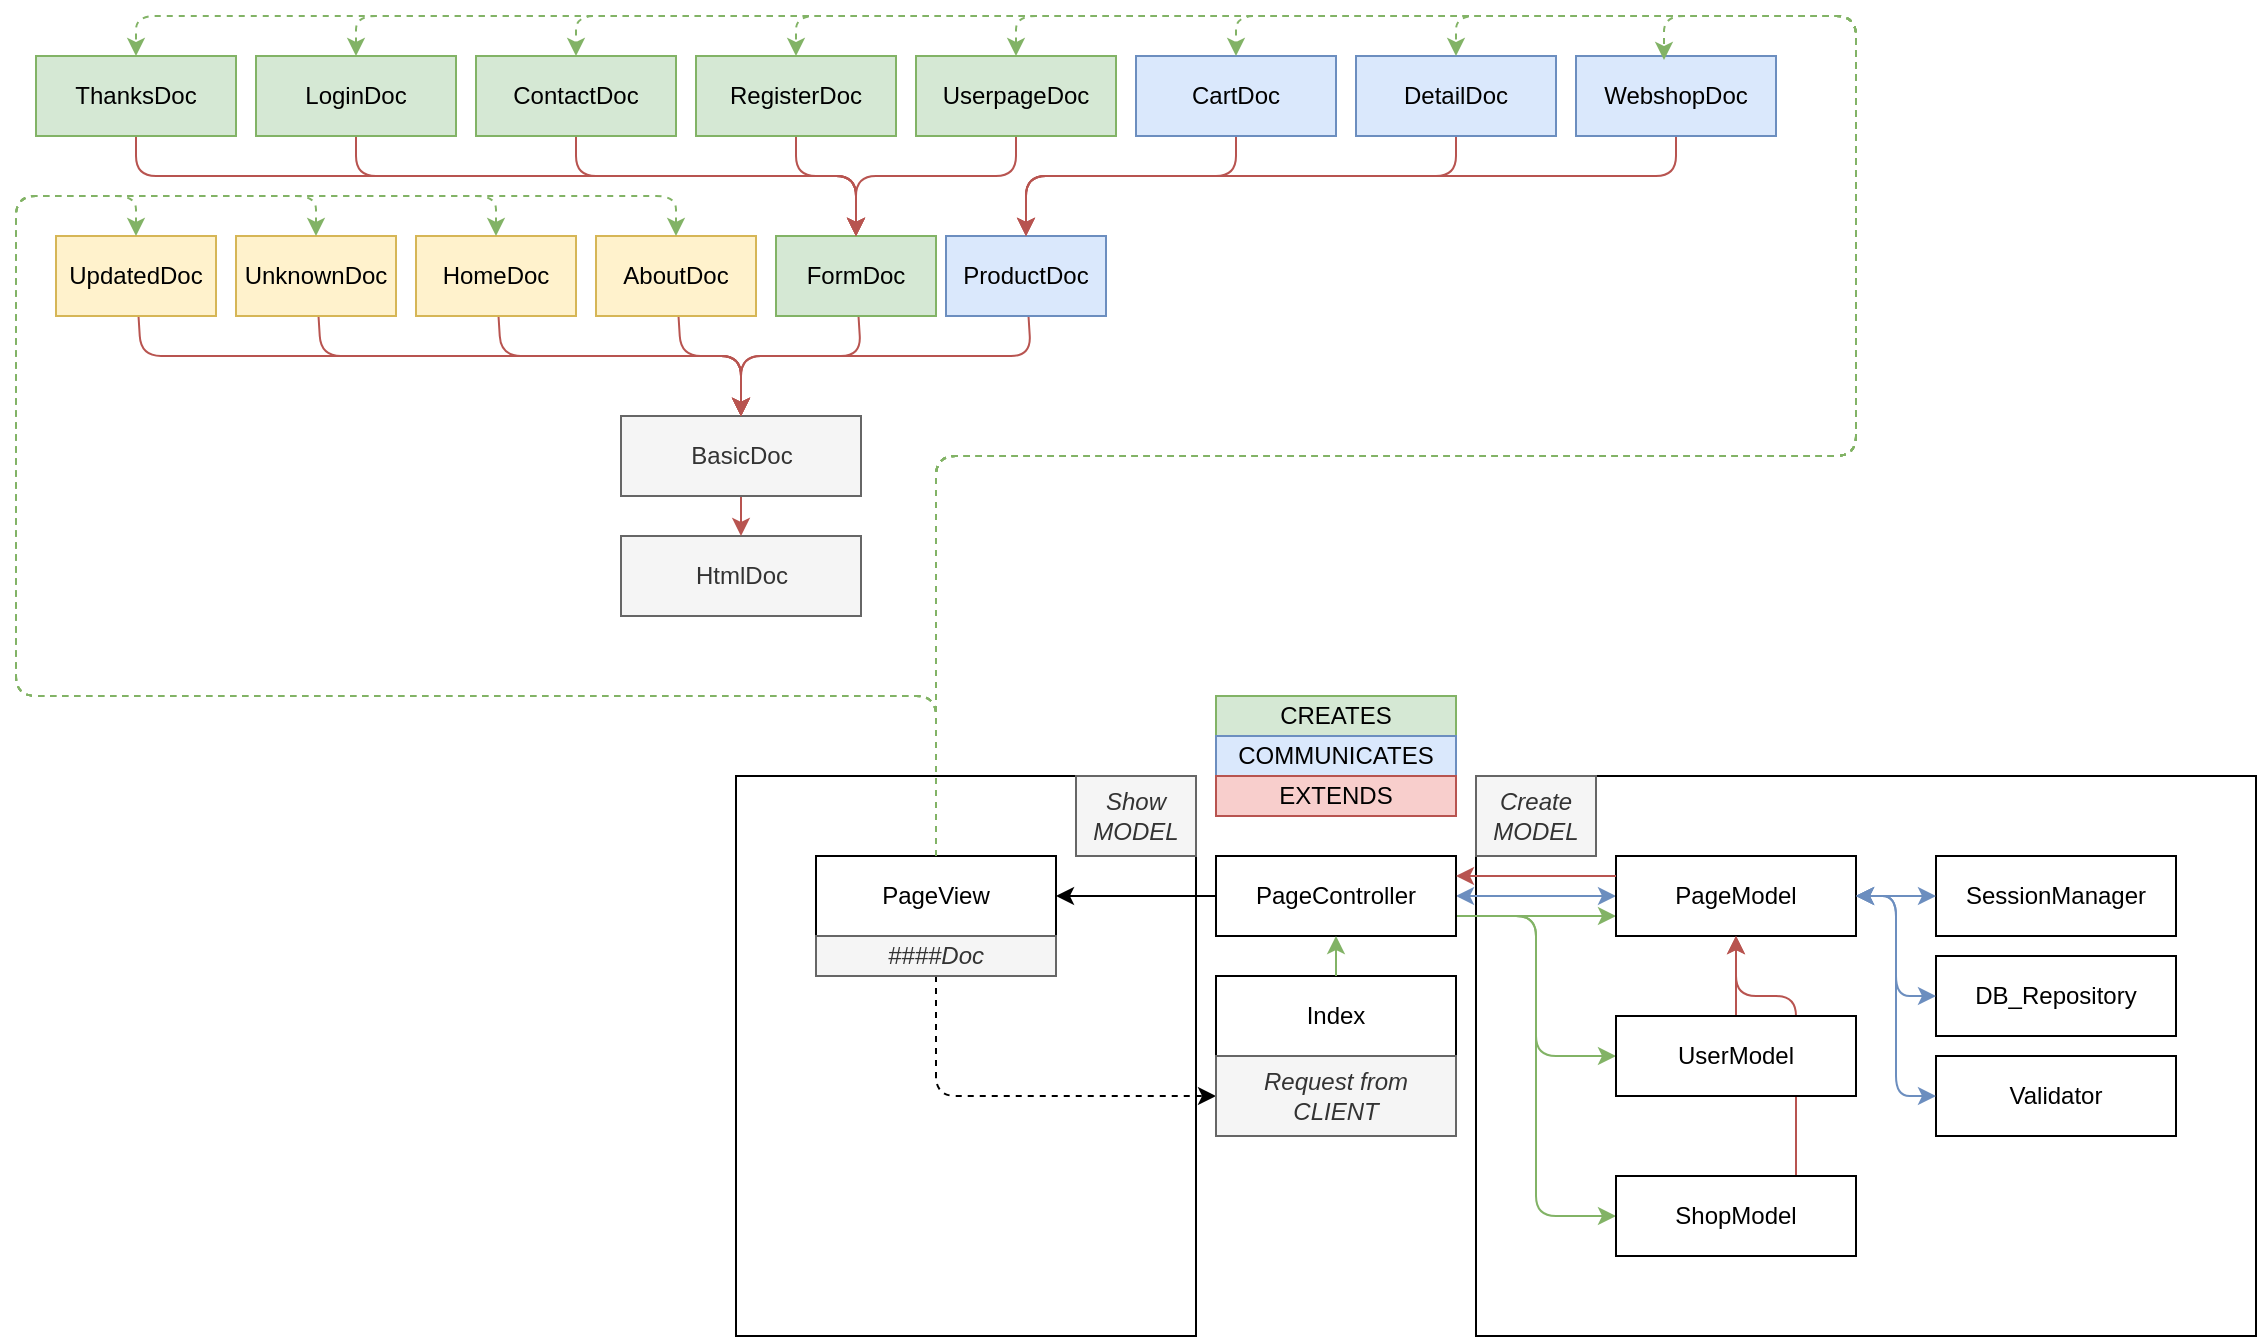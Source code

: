 <mxfile>
    <diagram id="zwhzx0fq_dn5bXMq_F6X" name="Page-1">
        <mxGraphModel dx="1461" dy="688" grid="1" gridSize="10" guides="1" tooltips="1" connect="1" arrows="1" fold="1" page="1" pageScale="1" pageWidth="1169" pageHeight="827" math="0" shadow="0">
            <root>
                <mxCell id="0"/>
                <mxCell id="1" parent="0"/>
                <mxCell id="119" value="&lt;i&gt;&lt;br&gt;&lt;/i&gt;" style="whiteSpace=wrap;html=1;" vertex="1" parent="1">
                    <mxGeometry x="770" y="400" width="390" height="280" as="geometry"/>
                </mxCell>
                <mxCell id="118" value="&lt;i&gt;&lt;br&gt;&lt;/i&gt;" style="whiteSpace=wrap;html=1;" vertex="1" parent="1">
                    <mxGeometry x="400" y="400" width="230" height="280" as="geometry"/>
                </mxCell>
                <mxCell id="54" value="&lt;i&gt;Show&lt;br&gt;MODEL&lt;br&gt;&lt;/i&gt;" style="whiteSpace=wrap;html=1;fillColor=#f5f5f5;fontColor=#333333;strokeColor=#666666;" vertex="1" parent="1">
                    <mxGeometry x="570" y="400" width="60" height="40" as="geometry"/>
                </mxCell>
                <mxCell id="2" value="HtmlDoc" style="whiteSpace=wrap;html=1;fillColor=#f5f5f5;strokeColor=#666666;fontColor=#333333;" parent="1" vertex="1">
                    <mxGeometry x="342.5" y="280" width="120" height="40" as="geometry"/>
                </mxCell>
                <mxCell id="10" style="edgeStyle=none;html=1;exitX=0.5;exitY=1;exitDx=0;exitDy=0;entryX=0.5;entryY=0;entryDx=0;entryDy=0;fillColor=#f8cecc;strokeColor=#b85450;" parent="1" source="3" target="2" edge="1">
                    <mxGeometry relative="1" as="geometry"/>
                </mxCell>
                <mxCell id="3" value="BasicDoc" style="whiteSpace=wrap;html=1;fillColor=#f5f5f5;strokeColor=#666666;fontColor=#333333;" parent="1" vertex="1">
                    <mxGeometry x="342.5" y="220" width="120" height="40" as="geometry"/>
                </mxCell>
                <mxCell id="18" style="edgeStyle=none;html=1;fillColor=#f8cecc;strokeColor=#b85450;" parent="1" source="4" target="3" edge="1">
                    <mxGeometry relative="1" as="geometry">
                        <Array as="points">
                            <mxPoint x="372.5" y="190"/>
                            <mxPoint x="402.5" y="190"/>
                        </Array>
                    </mxGeometry>
                </mxCell>
                <mxCell id="4" value="AboutDoc" style="whiteSpace=wrap;html=1;fillColor=#fff2cc;strokeColor=#d6b656;" parent="1" vertex="1">
                    <mxGeometry x="330" y="130" width="80" height="40" as="geometry"/>
                </mxCell>
                <mxCell id="17" style="edgeStyle=none;html=1;fillColor=#f8cecc;strokeColor=#b85450;" parent="1" source="5" target="3" edge="1">
                    <mxGeometry relative="1" as="geometry">
                        <Array as="points">
                            <mxPoint x="282.5" y="190"/>
                            <mxPoint x="402.5" y="190"/>
                        </Array>
                    </mxGeometry>
                </mxCell>
                <mxCell id="5" value="HomeDoc" style="whiteSpace=wrap;html=1;fillColor=#fff2cc;strokeColor=#d6b656;" parent="1" vertex="1">
                    <mxGeometry x="240" y="130" width="80" height="40" as="geometry"/>
                </mxCell>
                <mxCell id="83" style="edgeStyle=none;html=1;startArrow=none;startFill=0;fillColor=#f8cecc;strokeColor=#b85450;" edge="1" parent="1" source="6" target="3">
                    <mxGeometry relative="1" as="geometry">
                        <Array as="points">
                            <mxPoint x="462.5" y="190"/>
                            <mxPoint x="402.5" y="190"/>
                        </Array>
                    </mxGeometry>
                </mxCell>
                <mxCell id="6" value="FormDoc" style="whiteSpace=wrap;html=1;fillColor=#d5e8d4;strokeColor=#82b366;" parent="1" vertex="1">
                    <mxGeometry x="420" y="130" width="80" height="40" as="geometry"/>
                </mxCell>
                <mxCell id="20" style="edgeStyle=none;html=1;fillColor=#f8cecc;strokeColor=#b85450;" parent="1" source="7" target="3" edge="1">
                    <mxGeometry relative="1" as="geometry">
                        <Array as="points">
                            <mxPoint x="547.5" y="190"/>
                            <mxPoint x="402.5" y="190"/>
                        </Array>
                    </mxGeometry>
                </mxCell>
                <mxCell id="7" value="ProductDoc" style="whiteSpace=wrap;html=1;fillColor=#dae8fc;strokeColor=#6c8ebf;" parent="1" vertex="1">
                    <mxGeometry x="505" y="130" width="80" height="40" as="geometry"/>
                </mxCell>
                <mxCell id="21" style="edgeStyle=none;html=1;fillColor=#f8cecc;strokeColor=#b85450;" parent="1" source="8" target="6" edge="1">
                    <mxGeometry relative="1" as="geometry">
                        <Array as="points">
                            <mxPoint x="320" y="100"/>
                            <mxPoint x="460" y="100"/>
                        </Array>
                    </mxGeometry>
                </mxCell>
                <mxCell id="8" value="ContactDoc" style="whiteSpace=wrap;html=1;fillColor=#d5e8d4;strokeColor=#82b366;" parent="1" vertex="1">
                    <mxGeometry x="270" y="40" width="100" height="40" as="geometry"/>
                </mxCell>
                <mxCell id="22" style="edgeStyle=none;html=1;fillColor=#f8cecc;strokeColor=#b85450;" parent="1" source="9" target="6" edge="1">
                    <mxGeometry relative="1" as="geometry">
                        <Array as="points">
                            <mxPoint x="210" y="100"/>
                            <mxPoint x="460" y="100"/>
                        </Array>
                    </mxGeometry>
                </mxCell>
                <mxCell id="9" value="LoginDoc" style="whiteSpace=wrap;html=1;fillColor=#d5e8d4;strokeColor=#82b366;" parent="1" vertex="1">
                    <mxGeometry x="160" y="40" width="100" height="40" as="geometry"/>
                </mxCell>
                <mxCell id="24" style="edgeStyle=none;html=1;fillColor=#f8cecc;strokeColor=#b85450;" parent="1" source="23" target="6" edge="1">
                    <mxGeometry relative="1" as="geometry">
                        <Array as="points">
                            <mxPoint x="430" y="100"/>
                            <mxPoint x="460" y="100"/>
                        </Array>
                    </mxGeometry>
                </mxCell>
                <mxCell id="23" value="RegisterDoc" style="whiteSpace=wrap;html=1;fillColor=#d5e8d4;strokeColor=#82b366;" parent="1" vertex="1">
                    <mxGeometry x="380" y="40" width="100" height="40" as="geometry"/>
                </mxCell>
                <mxCell id="28" style="edgeStyle=none;html=1;fillColor=#f8cecc;strokeColor=#b85450;" parent="1" source="27" target="6" edge="1">
                    <mxGeometry relative="1" as="geometry">
                        <Array as="points">
                            <mxPoint x="540" y="100"/>
                            <mxPoint x="460" y="100"/>
                        </Array>
                    </mxGeometry>
                </mxCell>
                <mxCell id="27" value="UserpageDoc" style="whiteSpace=wrap;html=1;fillColor=#d5e8d4;strokeColor=#82b366;" parent="1" vertex="1">
                    <mxGeometry x="490" y="40" width="100" height="40" as="geometry"/>
                </mxCell>
                <mxCell id="33" style="edgeStyle=none;html=1;fillColor=#f8cecc;strokeColor=#b85450;" parent="1" source="29" target="7" edge="1">
                    <mxGeometry relative="1" as="geometry">
                        <Array as="points">
                            <mxPoint x="650" y="100"/>
                            <mxPoint x="545" y="100"/>
                        </Array>
                    </mxGeometry>
                </mxCell>
                <mxCell id="29" value="CartDoc" style="whiteSpace=wrap;html=1;fillColor=#dae8fc;strokeColor=#6c8ebf;" parent="1" vertex="1">
                    <mxGeometry x="600" y="40" width="100" height="40" as="geometry"/>
                </mxCell>
                <mxCell id="34" style="edgeStyle=none;html=1;fillColor=#f8cecc;strokeColor=#b85450;" parent="1" source="30" target="7" edge="1">
                    <mxGeometry relative="1" as="geometry">
                        <Array as="points">
                            <mxPoint x="760" y="100"/>
                            <mxPoint x="545" y="100"/>
                        </Array>
                    </mxGeometry>
                </mxCell>
                <mxCell id="30" value="DetailDoc" style="whiteSpace=wrap;html=1;fillColor=#dae8fc;strokeColor=#6c8ebf;" parent="1" vertex="1">
                    <mxGeometry x="710" y="40" width="100" height="40" as="geometry"/>
                </mxCell>
                <mxCell id="35" style="edgeStyle=none;html=1;fillColor=#f8cecc;strokeColor=#b85450;" parent="1" source="31" target="7" edge="1">
                    <mxGeometry relative="1" as="geometry">
                        <Array as="points">
                            <mxPoint x="870" y="100"/>
                            <mxPoint x="545" y="100"/>
                        </Array>
                    </mxGeometry>
                </mxCell>
                <mxCell id="31" value="WebshopDoc" style="whiteSpace=wrap;html=1;fillColor=#dae8fc;strokeColor=#6c8ebf;" parent="1" vertex="1">
                    <mxGeometry x="820" y="40" width="100" height="40" as="geometry"/>
                </mxCell>
                <mxCell id="42" style="edgeStyle=none;html=1;entryX=0;entryY=0.5;entryDx=0;entryDy=0;fillColor=#d5e8d4;strokeColor=#82b366;exitX=1;exitY=0.75;exitDx=0;exitDy=0;" edge="1" parent="1" source="36" target="40">
                    <mxGeometry relative="1" as="geometry">
                        <Array as="points">
                            <mxPoint x="800" y="470"/>
                            <mxPoint x="800" y="540"/>
                        </Array>
                    </mxGeometry>
                </mxCell>
                <mxCell id="43" style="edgeStyle=none;html=1;entryX=0;entryY=0.5;entryDx=0;entryDy=0;fillColor=#d5e8d4;strokeColor=#82b366;exitX=1;exitY=0.75;exitDx=0;exitDy=0;" edge="1" parent="1" source="36" target="39">
                    <mxGeometry relative="1" as="geometry">
                        <Array as="points">
                            <mxPoint x="800" y="470"/>
                            <mxPoint x="800" y="620"/>
                        </Array>
                    </mxGeometry>
                </mxCell>
                <mxCell id="44" style="edgeStyle=none;html=1;startArrow=classic;startFill=1;fillColor=#dae8fc;strokeColor=#6c8ebf;entryX=0;entryY=0.5;entryDx=0;entryDy=0;exitX=1;exitY=0.5;exitDx=0;exitDy=0;" edge="1" parent="1" source="36" target="38">
                    <mxGeometry relative="1" as="geometry"/>
                </mxCell>
                <mxCell id="45" style="edgeStyle=none;html=1;exitX=0;exitY=0.5;exitDx=0;exitDy=0;" edge="1" parent="1" source="36">
                    <mxGeometry relative="1" as="geometry">
                        <mxPoint x="560" y="460" as="targetPoint"/>
                    </mxGeometry>
                </mxCell>
                <mxCell id="46" style="edgeStyle=none;html=1;exitX=1;exitY=0.75;exitDx=0;exitDy=0;entryX=0;entryY=0.75;entryDx=0;entryDy=0;startArrow=none;startFill=0;fillColor=#d5e8d4;strokeColor=#82b366;" edge="1" parent="1" source="36" target="38">
                    <mxGeometry relative="1" as="geometry"/>
                </mxCell>
                <mxCell id="36" value="PageController" style="whiteSpace=wrap;html=1;" vertex="1" parent="1">
                    <mxGeometry x="640" y="440" width="120" height="40" as="geometry"/>
                </mxCell>
                <mxCell id="38" value="PageModel" style="whiteSpace=wrap;html=1;" vertex="1" parent="1">
                    <mxGeometry x="840" y="440" width="120" height="40" as="geometry"/>
                </mxCell>
                <mxCell id="53" style="edgeStyle=none;html=1;exitX=0.75;exitY=0;exitDx=0;exitDy=0;entryX=0.5;entryY=1;entryDx=0;entryDy=0;startArrow=none;startFill=0;fillColor=#f8cecc;strokeColor=#b85450;" edge="1" parent="1" source="39" target="38">
                    <mxGeometry relative="1" as="geometry">
                        <Array as="points">
                            <mxPoint x="930" y="510"/>
                            <mxPoint x="900" y="510"/>
                        </Array>
                    </mxGeometry>
                </mxCell>
                <mxCell id="39" value="ShopModel" style="whiteSpace=wrap;html=1;" vertex="1" parent="1">
                    <mxGeometry x="840" y="600" width="120" height="40" as="geometry"/>
                </mxCell>
                <mxCell id="51" style="edgeStyle=none;html=1;exitX=0.5;exitY=0;exitDx=0;exitDy=0;entryX=0.5;entryY=1;entryDx=0;entryDy=0;startArrow=none;startFill=0;fillColor=#f8cecc;strokeColor=#b85450;" edge="1" parent="1" source="40" target="38">
                    <mxGeometry relative="1" as="geometry"/>
                </mxCell>
                <mxCell id="40" value="UserModel" style="whiteSpace=wrap;html=1;" vertex="1" parent="1">
                    <mxGeometry x="840" y="520" width="120" height="40" as="geometry"/>
                </mxCell>
                <mxCell id="47" value="CREATES" style="whiteSpace=wrap;html=1;fillColor=#d5e8d4;strokeColor=#82b366;" vertex="1" parent="1">
                    <mxGeometry x="640" y="360" width="120" height="20" as="geometry"/>
                </mxCell>
                <mxCell id="48" value="COMMUNICATES" style="whiteSpace=wrap;html=1;fillColor=#dae8fc;strokeColor=#6c8ebf;" vertex="1" parent="1">
                    <mxGeometry x="640" y="380" width="120" height="20" as="geometry"/>
                </mxCell>
                <mxCell id="50" value="EXTENDS" style="whiteSpace=wrap;html=1;fillColor=#f8cecc;strokeColor=#b85450;" vertex="1" parent="1">
                    <mxGeometry x="640" y="400" width="120" height="20" as="geometry"/>
                </mxCell>
                <mxCell id="55" value="&lt;i&gt;Create&lt;br&gt;MODEL&lt;br&gt;&lt;/i&gt;" style="whiteSpace=wrap;html=1;fillColor=#f5f5f5;fontColor=#333333;strokeColor=#666666;" vertex="1" parent="1">
                    <mxGeometry x="770" y="400" width="60" height="40" as="geometry"/>
                </mxCell>
                <mxCell id="56" value="PageView" style="whiteSpace=wrap;html=1;" vertex="1" parent="1">
                    <mxGeometry x="440" y="440" width="120" height="40" as="geometry"/>
                </mxCell>
                <mxCell id="117" style="edgeStyle=none;html=1;exitX=0.5;exitY=1;exitDx=0;exitDy=0;dashed=1;startArrow=none;startFill=0;entryX=0;entryY=0.5;entryDx=0;entryDy=0;" edge="1" parent="1" source="57" target="115">
                    <mxGeometry relative="1" as="geometry">
                        <mxPoint x="500" y="570" as="targetPoint"/>
                        <Array as="points">
                            <mxPoint x="500" y="560"/>
                        </Array>
                    </mxGeometry>
                </mxCell>
                <mxCell id="57" value="&lt;i&gt;####Doc&lt;/i&gt;" style="whiteSpace=wrap;html=1;fillColor=#f5f5f5;fontColor=#333333;strokeColor=#666666;" vertex="1" parent="1">
                    <mxGeometry x="440" y="480" width="120" height="20" as="geometry"/>
                </mxCell>
                <mxCell id="59" value="SessionManager" style="whiteSpace=wrap;html=1;" vertex="1" parent="1">
                    <mxGeometry x="1000" y="440" width="120" height="40" as="geometry"/>
                </mxCell>
                <mxCell id="60" value="DB_Repository" style="whiteSpace=wrap;html=1;" vertex="1" parent="1">
                    <mxGeometry x="1000" y="490" width="120" height="40" as="geometry"/>
                </mxCell>
                <mxCell id="61" value="Validator" style="whiteSpace=wrap;html=1;" vertex="1" parent="1">
                    <mxGeometry x="1000" y="540" width="120" height="40" as="geometry"/>
                </mxCell>
                <mxCell id="62" style="edgeStyle=none;html=1;startArrow=classic;startFill=1;fillColor=#dae8fc;strokeColor=#6c8ebf;entryX=0;entryY=0.5;entryDx=0;entryDy=0;" edge="1" parent="1" target="59">
                    <mxGeometry relative="1" as="geometry">
                        <mxPoint x="960" y="460" as="sourcePoint"/>
                        <mxPoint x="980" y="400" as="targetPoint"/>
                    </mxGeometry>
                </mxCell>
                <mxCell id="63" style="edgeStyle=none;html=1;startArrow=classic;startFill=1;fillColor=#dae8fc;strokeColor=#6c8ebf;entryX=0;entryY=0.5;entryDx=0;entryDy=0;exitX=1;exitY=0.5;exitDx=0;exitDy=0;" edge="1" parent="1" source="38" target="60">
                    <mxGeometry relative="1" as="geometry">
                        <mxPoint x="970" y="470" as="sourcePoint"/>
                        <mxPoint x="1010" y="430" as="targetPoint"/>
                        <Array as="points">
                            <mxPoint x="980" y="460"/>
                            <mxPoint x="980" y="510"/>
                        </Array>
                    </mxGeometry>
                </mxCell>
                <mxCell id="64" style="edgeStyle=none;html=1;startArrow=classic;startFill=1;fillColor=#dae8fc;strokeColor=#6c8ebf;entryX=0;entryY=0.5;entryDx=0;entryDy=0;" edge="1" parent="1" target="61">
                    <mxGeometry relative="1" as="geometry">
                        <mxPoint x="960" y="460" as="sourcePoint"/>
                        <mxPoint x="980" y="620" as="targetPoint"/>
                        <Array as="points">
                            <mxPoint x="980" y="460"/>
                            <mxPoint x="980" y="560"/>
                        </Array>
                    </mxGeometry>
                </mxCell>
                <mxCell id="96" style="edgeStyle=none;html=1;startArrow=none;startFill=0;fillColor=#f8cecc;strokeColor=#b85450;" edge="1" parent="1" source="66" target="6">
                    <mxGeometry relative="1" as="geometry">
                        <mxPoint x="100" y="110" as="targetPoint"/>
                        <Array as="points">
                            <mxPoint x="100" y="100"/>
                            <mxPoint x="460" y="100"/>
                        </Array>
                    </mxGeometry>
                </mxCell>
                <mxCell id="66" value="ThanksDoc" style="whiteSpace=wrap;html=1;fillColor=#d5e8d4;strokeColor=#82b366;" vertex="1" parent="1">
                    <mxGeometry x="50" y="40" width="100" height="40" as="geometry"/>
                </mxCell>
                <mxCell id="86" style="edgeStyle=none;html=1;startArrow=none;startFill=0;fillColor=#f8cecc;strokeColor=#b85450;" edge="1" parent="1" source="72" target="3">
                    <mxGeometry relative="1" as="geometry">
                        <Array as="points">
                            <mxPoint x="102.5" y="190"/>
                            <mxPoint x="402.5" y="190"/>
                        </Array>
                    </mxGeometry>
                </mxCell>
                <mxCell id="72" value="UpdatedDoc" style="whiteSpace=wrap;html=1;fillColor=#fff2cc;strokeColor=#d6b656;" vertex="1" parent="1">
                    <mxGeometry x="60" y="130" width="80" height="40" as="geometry"/>
                </mxCell>
                <mxCell id="85" style="edgeStyle=none;html=1;startArrow=none;startFill=0;fillColor=#f8cecc;strokeColor=#b85450;" edge="1" parent="1" source="73" target="3">
                    <mxGeometry relative="1" as="geometry">
                        <Array as="points">
                            <mxPoint x="192.5" y="190"/>
                            <mxPoint x="402.5" y="190"/>
                        </Array>
                    </mxGeometry>
                </mxCell>
                <mxCell id="73" value="UnknownDoc" style="whiteSpace=wrap;html=1;fillColor=#fff2cc;strokeColor=#d6b656;" vertex="1" parent="1">
                    <mxGeometry x="150" y="130" width="80" height="40" as="geometry"/>
                </mxCell>
                <mxCell id="99" style="edgeStyle=none;html=1;exitX=0.5;exitY=0;exitDx=0;exitDy=0;fillColor=#d5e8d4;strokeColor=#82b366;entryX=0.5;entryY=0;entryDx=0;entryDy=0;dashed=1;" edge="1" parent="1" source="56" target="23">
                    <mxGeometry relative="1" as="geometry">
                        <mxPoint x="430" y="20" as="targetPoint"/>
                        <mxPoint x="500" y="414" as="sourcePoint"/>
                        <Array as="points">
                            <mxPoint x="500" y="240"/>
                            <mxPoint x="960" y="240"/>
                            <mxPoint x="960" y="20"/>
                            <mxPoint x="430" y="20"/>
                        </Array>
                    </mxGeometry>
                </mxCell>
                <mxCell id="100" style="edgeStyle=none;html=1;exitX=0.5;exitY=0;exitDx=0;exitDy=0;fillColor=#d5e8d4;strokeColor=#82b366;entryX=0.5;entryY=0;entryDx=0;entryDy=0;dashed=1;" edge="1" parent="1" target="66">
                    <mxGeometry relative="1" as="geometry">
                        <mxPoint x="430" y="40" as="targetPoint"/>
                        <mxPoint x="500" y="440" as="sourcePoint"/>
                        <Array as="points">
                            <mxPoint x="500" y="240"/>
                            <mxPoint x="960" y="240"/>
                            <mxPoint x="960" y="20"/>
                            <mxPoint x="100" y="20"/>
                        </Array>
                    </mxGeometry>
                </mxCell>
                <mxCell id="101" style="edgeStyle=none;html=1;exitX=0.5;exitY=0;exitDx=0;exitDy=0;fillColor=#d5e8d4;strokeColor=#82b366;entryX=0.5;entryY=0;entryDx=0;entryDy=0;dashed=1;" edge="1" parent="1" target="9">
                    <mxGeometry relative="1" as="geometry">
                        <mxPoint x="100" y="40" as="targetPoint"/>
                        <mxPoint x="500" y="440" as="sourcePoint"/>
                        <Array as="points">
                            <mxPoint x="500" y="240"/>
                            <mxPoint x="960" y="240"/>
                            <mxPoint x="960" y="20"/>
                            <mxPoint x="210" y="20"/>
                        </Array>
                    </mxGeometry>
                </mxCell>
                <mxCell id="102" style="edgeStyle=none;html=1;exitX=0.5;exitY=0;exitDx=0;exitDy=0;fillColor=#d5e8d4;strokeColor=#82b366;entryX=0.5;entryY=0;entryDx=0;entryDy=0;dashed=1;" edge="1" parent="1" target="8">
                    <mxGeometry relative="1" as="geometry">
                        <mxPoint x="100" y="40" as="targetPoint"/>
                        <mxPoint x="500" y="440" as="sourcePoint"/>
                        <Array as="points">
                            <mxPoint x="500" y="240"/>
                            <mxPoint x="960" y="240"/>
                            <mxPoint x="960" y="20"/>
                            <mxPoint x="320" y="20"/>
                        </Array>
                    </mxGeometry>
                </mxCell>
                <mxCell id="103" style="edgeStyle=none;html=1;exitX=0.5;exitY=0;exitDx=0;exitDy=0;fillColor=#d5e8d4;strokeColor=#82b366;entryX=0.5;entryY=0;entryDx=0;entryDy=0;dashed=1;" edge="1" parent="1" target="27">
                    <mxGeometry relative="1" as="geometry">
                        <mxPoint x="100" y="40" as="targetPoint"/>
                        <mxPoint x="500" y="440" as="sourcePoint"/>
                        <Array as="points">
                            <mxPoint x="500" y="240"/>
                            <mxPoint x="960" y="240"/>
                            <mxPoint x="960" y="20"/>
                            <mxPoint x="540" y="20"/>
                        </Array>
                    </mxGeometry>
                </mxCell>
                <mxCell id="104" style="edgeStyle=none;html=1;exitX=0.5;exitY=0;exitDx=0;exitDy=0;fillColor=#d5e8d4;strokeColor=#82b366;entryX=0.5;entryY=0;entryDx=0;entryDy=0;dashed=1;" edge="1" parent="1" target="29">
                    <mxGeometry relative="1" as="geometry">
                        <mxPoint x="100" y="40" as="targetPoint"/>
                        <mxPoint x="500" y="440" as="sourcePoint"/>
                        <Array as="points">
                            <mxPoint x="500" y="240"/>
                            <mxPoint x="960" y="240"/>
                            <mxPoint x="960" y="20"/>
                            <mxPoint x="650" y="20"/>
                        </Array>
                    </mxGeometry>
                </mxCell>
                <mxCell id="105" style="edgeStyle=none;html=1;exitX=0.5;exitY=0;exitDx=0;exitDy=0;fillColor=#d5e8d4;strokeColor=#82b366;entryX=0.5;entryY=0;entryDx=0;entryDy=0;dashed=1;" edge="1" parent="1" target="30">
                    <mxGeometry relative="1" as="geometry">
                        <mxPoint x="100" y="40" as="targetPoint"/>
                        <mxPoint x="500" y="440" as="sourcePoint"/>
                        <Array as="points">
                            <mxPoint x="500" y="240"/>
                            <mxPoint x="960" y="240"/>
                            <mxPoint x="960" y="20"/>
                            <mxPoint x="760" y="20"/>
                        </Array>
                    </mxGeometry>
                </mxCell>
                <mxCell id="106" style="edgeStyle=none;html=1;exitX=0.5;exitY=0;exitDx=0;exitDy=0;fillColor=#d5e8d4;strokeColor=#82b366;entryX=0.44;entryY=0.05;entryDx=0;entryDy=0;dashed=1;entryPerimeter=0;" edge="1" parent="1" target="31">
                    <mxGeometry relative="1" as="geometry">
                        <mxPoint x="100" y="40" as="targetPoint"/>
                        <mxPoint x="500" y="440" as="sourcePoint"/>
                        <Array as="points">
                            <mxPoint x="500" y="240"/>
                            <mxPoint x="960" y="240"/>
                            <mxPoint x="960" y="20"/>
                            <mxPoint x="864" y="20"/>
                        </Array>
                    </mxGeometry>
                </mxCell>
                <mxCell id="107" style="edgeStyle=none;html=1;exitX=0.5;exitY=0;exitDx=0;exitDy=0;fillColor=#d5e8d4;strokeColor=#82b366;entryX=0.5;entryY=0;entryDx=0;entryDy=0;dashed=1;" edge="1" parent="1" target="4">
                    <mxGeometry relative="1" as="geometry">
                        <mxPoint x="864" y="42" as="targetPoint"/>
                        <mxPoint x="500" y="440" as="sourcePoint"/>
                        <Array as="points">
                            <mxPoint x="500" y="360"/>
                            <mxPoint x="40" y="360"/>
                            <mxPoint x="40" y="110"/>
                            <mxPoint x="370" y="110"/>
                        </Array>
                    </mxGeometry>
                </mxCell>
                <mxCell id="108" style="edgeStyle=none;html=1;exitX=0.5;exitY=0;exitDx=0;exitDy=0;fillColor=#d5e8d4;strokeColor=#82b366;entryX=0.5;entryY=0;entryDx=0;entryDy=0;dashed=1;" edge="1" parent="1" target="5">
                    <mxGeometry relative="1" as="geometry">
                        <mxPoint x="370" y="130" as="targetPoint"/>
                        <mxPoint x="500" y="440" as="sourcePoint"/>
                        <Array as="points">
                            <mxPoint x="500" y="360"/>
                            <mxPoint x="40" y="360"/>
                            <mxPoint x="40" y="110"/>
                            <mxPoint x="280" y="110"/>
                        </Array>
                    </mxGeometry>
                </mxCell>
                <mxCell id="109" style="edgeStyle=none;html=1;exitX=0.5;exitY=0;exitDx=0;exitDy=0;fillColor=#d5e8d4;strokeColor=#82b366;entryX=0.5;entryY=0;entryDx=0;entryDy=0;dashed=1;" edge="1" parent="1" target="73">
                    <mxGeometry relative="1" as="geometry">
                        <mxPoint x="370" y="130" as="targetPoint"/>
                        <mxPoint x="500" y="440" as="sourcePoint"/>
                        <Array as="points">
                            <mxPoint x="500" y="360"/>
                            <mxPoint x="40" y="360"/>
                            <mxPoint x="40" y="110"/>
                            <mxPoint x="190" y="110"/>
                        </Array>
                    </mxGeometry>
                </mxCell>
                <mxCell id="110" style="edgeStyle=none;html=1;exitX=0.5;exitY=0;exitDx=0;exitDy=0;fillColor=#d5e8d4;strokeColor=#82b366;entryX=0.5;entryY=0;entryDx=0;entryDy=0;dashed=1;" edge="1" parent="1" target="72">
                    <mxGeometry relative="1" as="geometry">
                        <mxPoint x="370" y="130" as="targetPoint"/>
                        <mxPoint x="500" y="440" as="sourcePoint"/>
                        <Array as="points">
                            <mxPoint x="500" y="360"/>
                            <mxPoint x="40" y="360"/>
                            <mxPoint x="40" y="110"/>
                            <mxPoint x="100" y="110"/>
                        </Array>
                    </mxGeometry>
                </mxCell>
                <mxCell id="112" style="edgeStyle=none;html=1;exitX=0;exitY=0.25;exitDx=0;exitDy=0;entryX=1;entryY=0.25;entryDx=0;entryDy=0;startArrow=none;startFill=0;fillColor=#f8cecc;strokeColor=#b85450;" edge="1" parent="1" source="38" target="36">
                    <mxGeometry relative="1" as="geometry">
                        <mxPoint x="910" y="530" as="sourcePoint"/>
                        <mxPoint x="910" y="490" as="targetPoint"/>
                    </mxGeometry>
                </mxCell>
                <mxCell id="114" value="Index" style="whiteSpace=wrap;html=1;" vertex="1" parent="1">
                    <mxGeometry x="640" y="500" width="120" height="40" as="geometry"/>
                </mxCell>
                <mxCell id="115" value="Request from&lt;br&gt;CLIENT" style="whiteSpace=wrap;html=1;fillColor=#f5f5f5;fontColor=#333333;strokeColor=#666666;fontStyle=2" vertex="1" parent="1">
                    <mxGeometry x="640" y="540" width="120" height="40" as="geometry"/>
                </mxCell>
                <mxCell id="116" style="edgeStyle=none;html=1;exitX=0.5;exitY=0;exitDx=0;exitDy=0;fillColor=#d5e8d4;strokeColor=#82b366;entryX=0.5;entryY=1;entryDx=0;entryDy=0;" edge="1" parent="1" source="114" target="36">
                    <mxGeometry relative="1" as="geometry">
                        <mxPoint x="570" y="470" as="targetPoint"/>
                        <mxPoint x="650" y="470" as="sourcePoint"/>
                    </mxGeometry>
                </mxCell>
            </root>
        </mxGraphModel>
    </diagram>
</mxfile>